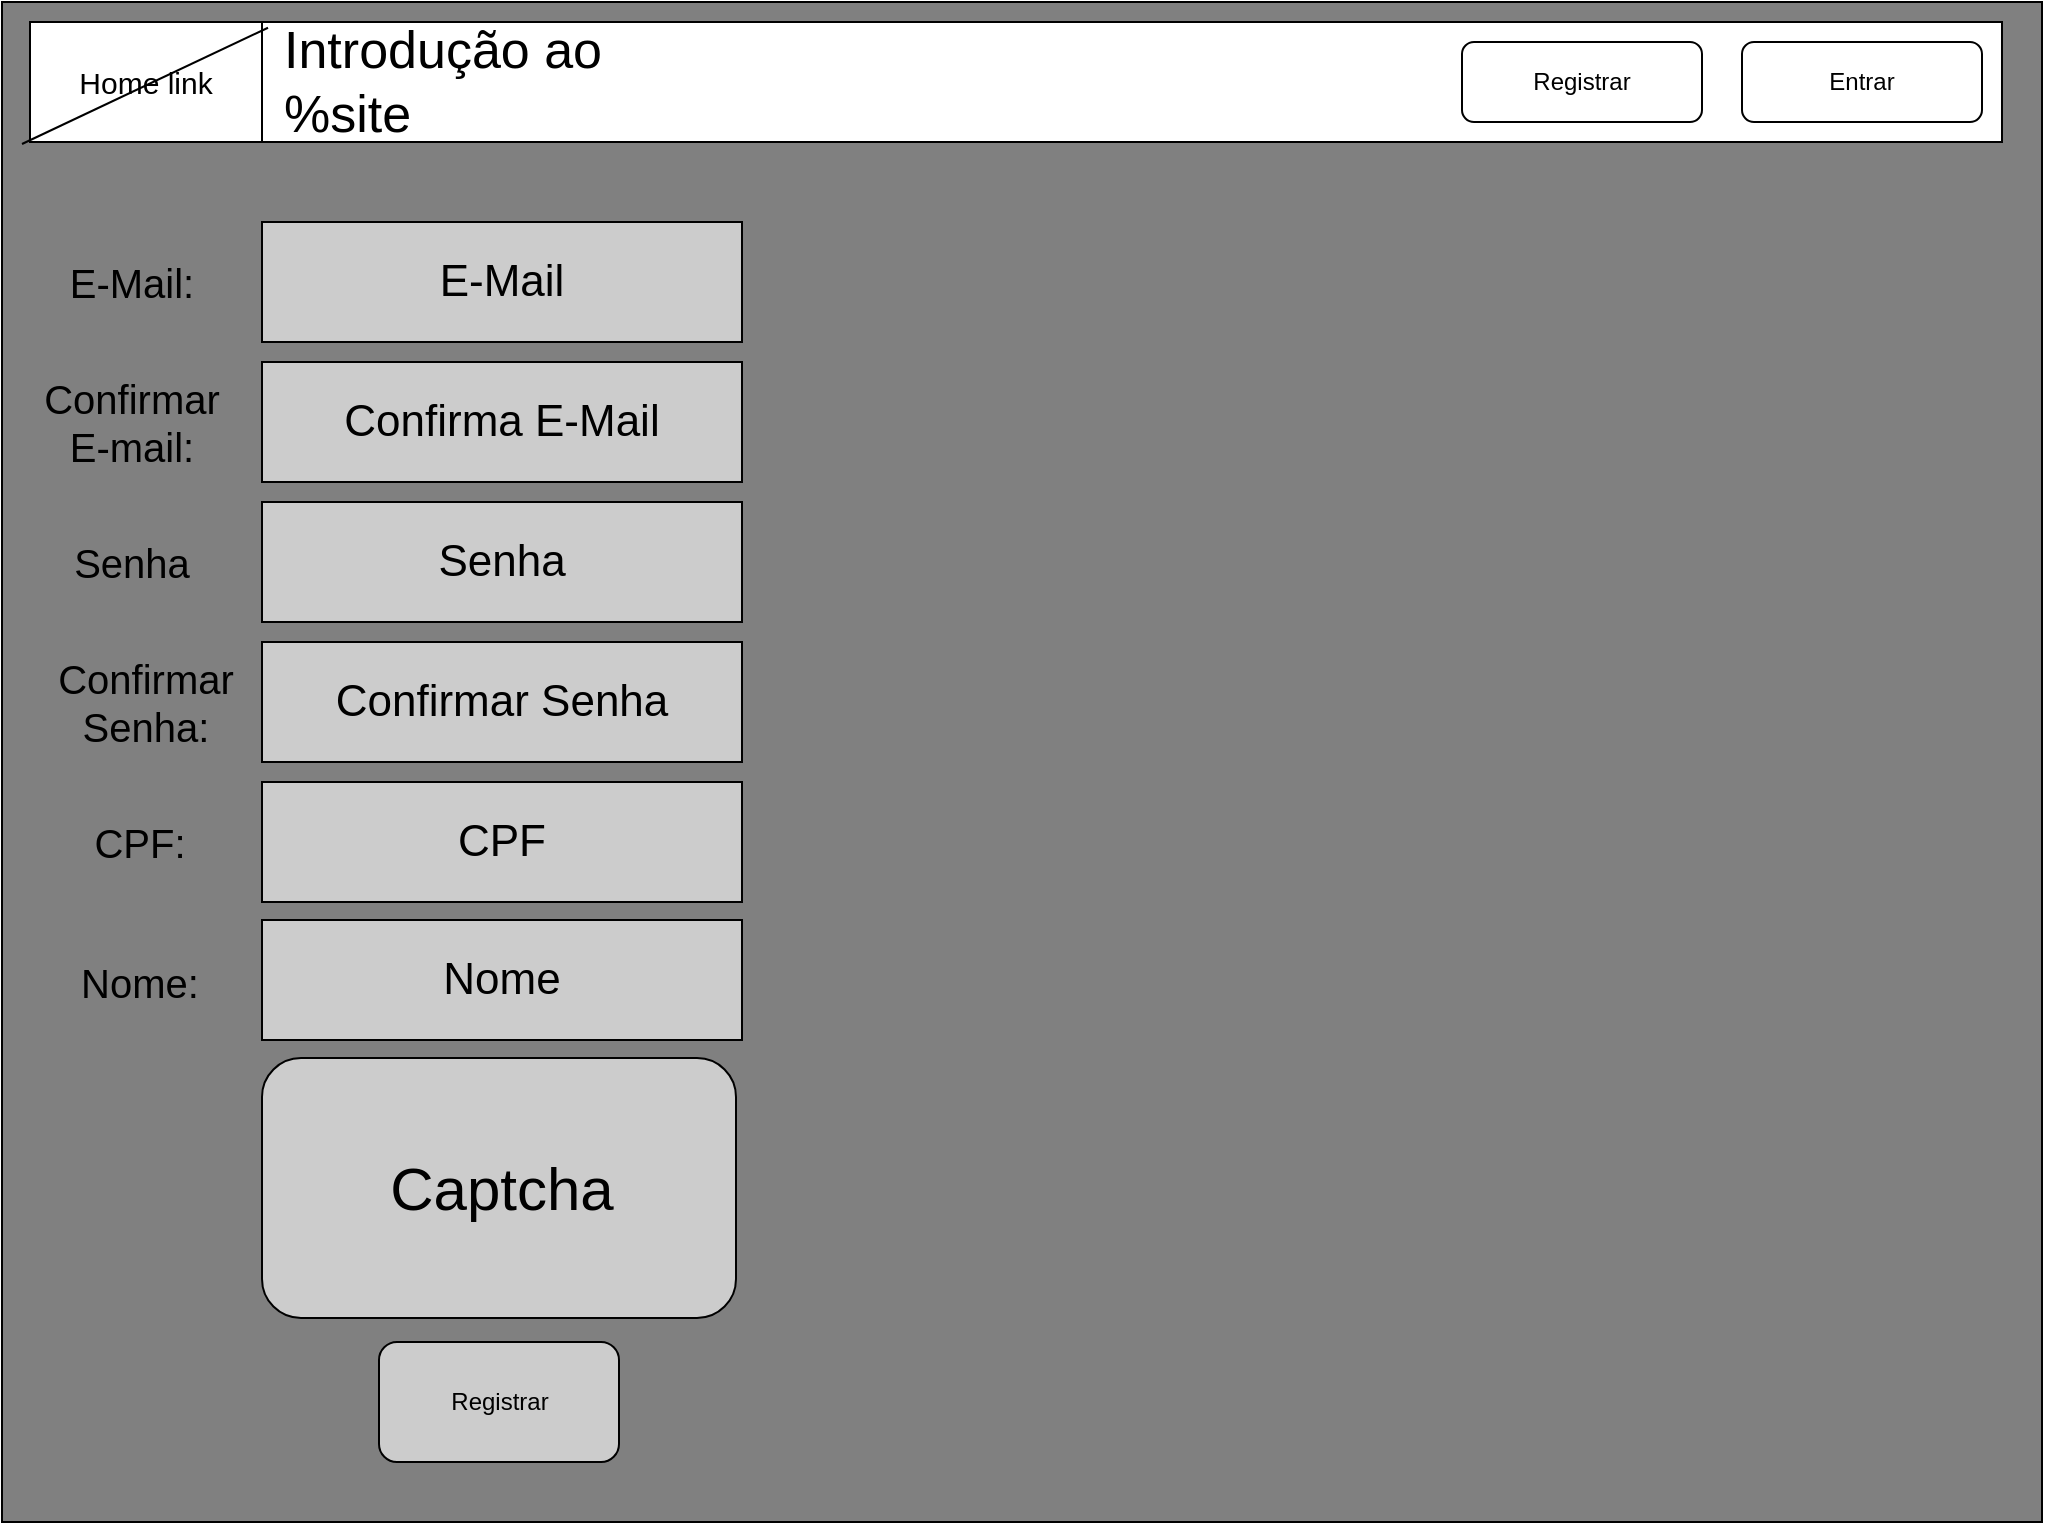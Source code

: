 <mxfile version="10.7.7" type="device"><diagram id="iGZvu9RVuAhHBzLryvXu" name="Page-1"><mxGraphModel dx="754" dy="658" grid="1" gridSize="10" guides="1" tooltips="1" connect="1" arrows="1" fold="1" page="1" pageScale="1" pageWidth="827" pageHeight="1169" math="0" shadow="0"><root><mxCell id="0"/><mxCell id="1" parent="0"/><mxCell id="NX_BM04olcxepW4qXoZN-1" value="" style="rounded=0;whiteSpace=wrap;html=1;fillColor=#808080;" parent="1" vertex="1"><mxGeometry x="20" y="20" width="1020" height="760" as="geometry"/></mxCell><mxCell id="NX_BM04olcxepW4qXoZN-3" value="E-Mail" style="rounded=0;whiteSpace=wrap;html=1;fillColor=#CCCCCC;fontSize=22;" parent="1" vertex="1"><mxGeometry x="150" y="130" width="240" height="60" as="geometry"/></mxCell><mxCell id="NX_BM04olcxepW4qXoZN-4" value="&lt;div&gt;Confirma E-Mail&lt;/div&gt;" style="rounded=0;whiteSpace=wrap;html=1;fillColor=#CCCCCC;fontSize=22;" parent="1" vertex="1"><mxGeometry x="150" y="200" width="240" height="60" as="geometry"/></mxCell><mxCell id="NX_BM04olcxepW4qXoZN-5" value="Registrar" style="rounded=1;whiteSpace=wrap;html=1;fillColor=#CCCCCC;" parent="1" vertex="1"><mxGeometry x="208.5" y="690" width="120" height="60" as="geometry"/></mxCell><mxCell id="NX_BM04olcxepW4qXoZN-6" value="" style="rounded=1;whiteSpace=wrap;html=1;fillColor=#CCCCCC;" parent="1" vertex="1"><mxGeometry x="150" y="548" width="237" height="130" as="geometry"/></mxCell><mxCell id="NX_BM04olcxepW4qXoZN-7" value="Captcha" style="text;html=1;strokeColor=none;fillColor=none;align=center;verticalAlign=middle;whiteSpace=wrap;rounded=0;fontSize=30;" parent="1" vertex="1"><mxGeometry x="170" y="568" width="200" height="90" as="geometry"/></mxCell><mxCell id="NX_BM04olcxepW4qXoZN-8" value="" style="rounded=0;whiteSpace=wrap;html=1;" parent="1" vertex="1"><mxGeometry x="34" y="30" width="986" height="60" as="geometry"/></mxCell><mxCell id="NX_BM04olcxepW4qXoZN-9" value="Entrar" style="rounded=1;whiteSpace=wrap;html=1;" parent="1" vertex="1"><mxGeometry x="890" y="40" width="120" height="40" as="geometry"/></mxCell><mxCell id="NX_BM04olcxepW4qXoZN-10" value="Registrar" style="rounded=1;whiteSpace=wrap;html=1;" parent="1" vertex="1"><mxGeometry x="750" y="40" width="120" height="40" as="geometry"/></mxCell><mxCell id="NX_BM04olcxepW4qXoZN-11" value="&lt;div align=&quot;left&quot;&gt;Introdução ao %site&lt;br&gt;&lt;/div&gt;" style="text;html=1;strokeColor=none;fillColor=none;align=center;verticalAlign=middle;whiteSpace=wrap;rounded=0;fontSize=26;" parent="1" vertex="1"><mxGeometry x="160" y="50" width="230" height="20" as="geometry"/></mxCell><mxCell id="NX_BM04olcxepW4qXoZN-12" value="Home link" style="rounded=0;whiteSpace=wrap;html=1;fontSize=15;" parent="1" vertex="1"><mxGeometry x="34" y="30" width="116" height="60" as="geometry"/></mxCell><mxCell id="NX_BM04olcxepW4qXoZN-13" value="" style="endArrow=none;html=1;fontSize=15;entryX=1.026;entryY=0.048;entryDx=0;entryDy=0;entryPerimeter=0;" parent="1" target="NX_BM04olcxepW4qXoZN-12" edge="1"><mxGeometry width="50" height="50" relative="1" as="geometry"><mxPoint x="30" y="91" as="sourcePoint"/><mxPoint x="50" y="20" as="targetPoint"/></mxGeometry></mxCell><mxCell id="NX_BM04olcxepW4qXoZN-14" value="&lt;div&gt;Senha&lt;/div&gt;" style="rounded=0;whiteSpace=wrap;html=1;fillColor=#CCCCCC;fontSize=22;" parent="1" vertex="1"><mxGeometry x="150" y="270" width="240" height="60" as="geometry"/></mxCell><mxCell id="NX_BM04olcxepW4qXoZN-15" value="Confirmar Senha" style="rounded=0;whiteSpace=wrap;html=1;fillColor=#CCCCCC;fontSize=22;" parent="1" vertex="1"><mxGeometry x="150" y="340" width="240" height="60" as="geometry"/></mxCell><mxCell id="NX_BM04olcxepW4qXoZN-16" value="CPF" style="rounded=0;whiteSpace=wrap;html=1;fillColor=#CCCCCC;fontSize=22;" parent="1" vertex="1"><mxGeometry x="150" y="410" width="240" height="60" as="geometry"/></mxCell><mxCell id="NX_BM04olcxepW4qXoZN-17" value="Nome" style="rounded=0;whiteSpace=wrap;html=1;fillColor=#CCCCCC;fontSize=22;" parent="1" vertex="1"><mxGeometry x="150" y="479" width="240" height="60" as="geometry"/></mxCell><mxCell id="1ng846rRJb_ryKvdqIOG-4" value="E-Mail:" style="text;html=1;strokeColor=none;fillColor=none;align=center;verticalAlign=middle;whiteSpace=wrap;rounded=0;fontSize=20;" vertex="1" parent="1"><mxGeometry x="30" y="140" width="110" height="40" as="geometry"/></mxCell><mxCell id="1ng846rRJb_ryKvdqIOG-5" value="Confirmar E-mail:" style="text;html=1;strokeColor=none;fillColor=none;align=center;verticalAlign=middle;whiteSpace=wrap;rounded=0;fontSize=20;" vertex="1" parent="1"><mxGeometry x="30" y="210" width="110" height="40" as="geometry"/></mxCell><mxCell id="1ng846rRJb_ryKvdqIOG-6" value="Senha" style="text;html=1;strokeColor=none;fillColor=none;align=center;verticalAlign=middle;whiteSpace=wrap;rounded=0;fontSize=20;" vertex="1" parent="1"><mxGeometry x="30" y="280" width="110" height="40" as="geometry"/></mxCell><mxCell id="1ng846rRJb_ryKvdqIOG-7" value="Confirmar Senha:" style="text;html=1;strokeColor=none;fillColor=none;align=center;verticalAlign=middle;whiteSpace=wrap;rounded=0;fontSize=20;" vertex="1" parent="1"><mxGeometry x="37" y="350" width="110" height="40" as="geometry"/></mxCell><mxCell id="1ng846rRJb_ryKvdqIOG-8" value="CPF:" style="text;html=1;strokeColor=none;fillColor=none;align=center;verticalAlign=middle;whiteSpace=wrap;rounded=0;fontSize=20;" vertex="1" parent="1"><mxGeometry x="34" y="420" width="110" height="40" as="geometry"/></mxCell><mxCell id="1ng846rRJb_ryKvdqIOG-9" value="Nome:" style="text;html=1;strokeColor=none;fillColor=none;align=center;verticalAlign=middle;whiteSpace=wrap;rounded=0;fontSize=20;" vertex="1" parent="1"><mxGeometry x="34" y="490" width="110" height="40" as="geometry"/></mxCell></root></mxGraphModel></diagram></mxfile>